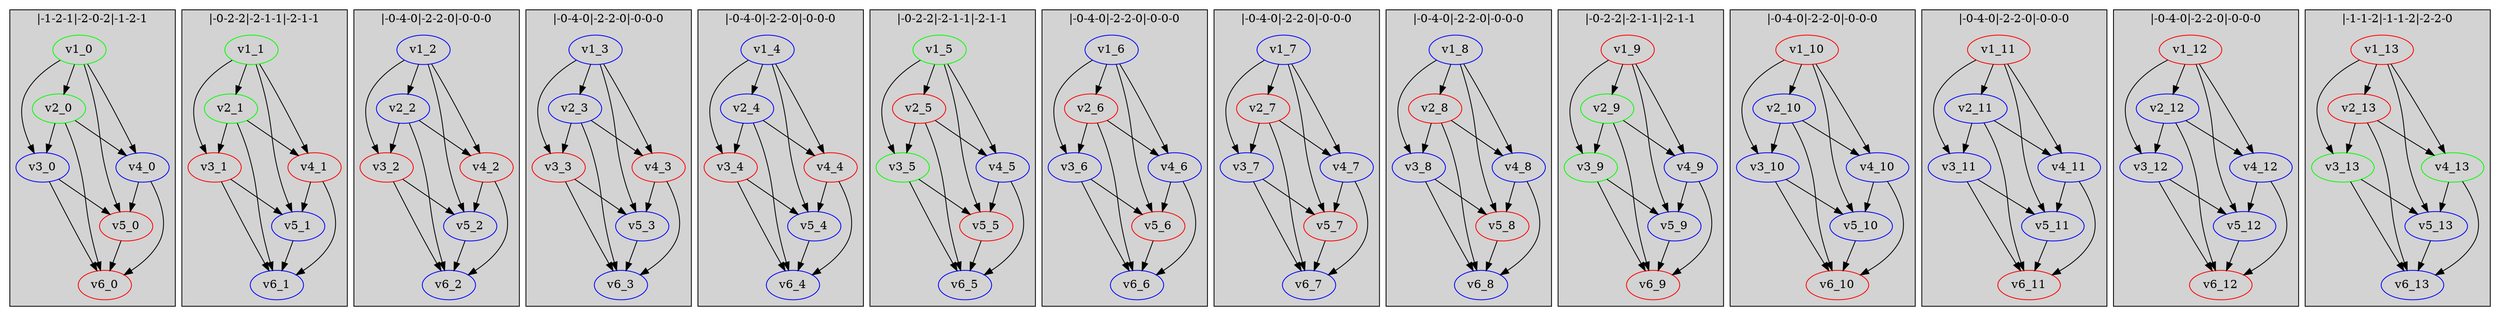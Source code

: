 digraph G {subgraph clusterG0 { style=filled; label = "|-1-2-1|-2-0-2|-1-2-1";v1_0[color = "green"];v2_0[color = "green"];v3_0[color = "blue"];v4_0[color = "blue"];v5_0[color = "red"];v6_0[color = "red"];v1_0 -> v2_0;v1_0 -> v3_0;v1_0 -> v4_0;v1_0 -> v5_0;v2_0 -> v3_0;v2_0 -> v4_0;v2_0 -> v6_0;v3_0 -> v5_0;v3_0 -> v6_0;v4_0 -> v5_0;v4_0 -> v6_0;v5_0 -> v6_0;}subgraph clusterG1 { style=filled; label = "|-0-2-2|-2-1-1|-2-1-1";v1_1[color = "green"];v2_1[color = "green"];v3_1[color = "red"];v4_1[color = "red"];v5_1[color = "blue"];v6_1[color = "blue"];v1_1 -> v2_1;v1_1 -> v3_1;v1_1 -> v4_1;v1_1 -> v5_1;v2_1 -> v3_1;v2_1 -> v4_1;v2_1 -> v6_1;v3_1 -> v5_1;v3_1 -> v6_1;v4_1 -> v5_1;v4_1 -> v6_1;v5_1 -> v6_1;}subgraph clusterG2 { style=filled; label = "|-0-4-0|-2-2-0|-0-0-0";v1_2[color = "blue"];v2_2[color = "blue"];v3_2[color = "red"];v4_2[color = "red"];v5_2[color = "blue"];v6_2[color = "blue"];v1_2 -> v2_2;v1_2 -> v3_2;v1_2 -> v4_2;v1_2 -> v5_2;v2_2 -> v3_2;v2_2 -> v4_2;v2_2 -> v6_2;v3_2 -> v5_2;v3_2 -> v6_2;v4_2 -> v5_2;v4_2 -> v6_2;v5_2 -> v6_2;}subgraph clusterG3 { style=filled; label = "|-0-4-0|-2-2-0|-0-0-0";v1_3[color = "blue"];v2_3[color = "blue"];v3_3[color = "red"];v4_3[color = "red"];v5_3[color = "blue"];v6_3[color = "blue"];v1_3 -> v2_3;v1_3 -> v3_3;v1_3 -> v4_3;v1_3 -> v5_3;v2_3 -> v3_3;v2_3 -> v4_3;v2_3 -> v6_3;v3_3 -> v5_3;v3_3 -> v6_3;v4_3 -> v5_3;v4_3 -> v6_3;v5_3 -> v6_3;}subgraph clusterG4 { style=filled; label = "|-0-4-0|-2-2-0|-0-0-0";v1_4[color = "blue"];v2_4[color = "blue"];v3_4[color = "red"];v4_4[color = "red"];v5_4[color = "blue"];v6_4[color = "blue"];v1_4 -> v2_4;v1_4 -> v3_4;v1_4 -> v4_4;v1_4 -> v5_4;v2_4 -> v3_4;v2_4 -> v4_4;v2_4 -> v6_4;v3_4 -> v5_4;v3_4 -> v6_4;v4_4 -> v5_4;v4_4 -> v6_4;v5_4 -> v6_4;}subgraph clusterG5 { style=filled; label = "|-0-2-2|-2-1-1|-2-1-1";v1_5[color = "green"];v2_5[color = "red"];v3_5[color = "green"];v4_5[color = "blue"];v5_5[color = "red"];v6_5[color = "blue"];v1_5 -> v2_5;v1_5 -> v3_5;v1_5 -> v4_5;v1_5 -> v5_5;v2_5 -> v3_5;v2_5 -> v4_5;v2_5 -> v6_5;v3_5 -> v5_5;v3_5 -> v6_5;v4_5 -> v5_5;v4_5 -> v6_5;v5_5 -> v6_5;}subgraph clusterG6 { style=filled; label = "|-0-4-0|-2-2-0|-0-0-0";v1_6[color = "blue"];v2_6[color = "red"];v3_6[color = "blue"];v4_6[color = "blue"];v5_6[color = "red"];v6_6[color = "blue"];v1_6 -> v2_6;v1_6 -> v3_6;v1_6 -> v4_6;v1_6 -> v5_6;v2_6 -> v3_6;v2_6 -> v4_6;v2_6 -> v6_6;v3_6 -> v5_6;v3_6 -> v6_6;v4_6 -> v5_6;v4_6 -> v6_6;v5_6 -> v6_6;}subgraph clusterG7 { style=filled; label = "|-0-4-0|-2-2-0|-0-0-0";v1_7[color = "blue"];v2_7[color = "red"];v3_7[color = "blue"];v4_7[color = "blue"];v5_7[color = "red"];v6_7[color = "blue"];v1_7 -> v2_7;v1_7 -> v3_7;v1_7 -> v4_7;v1_7 -> v5_7;v2_7 -> v3_7;v2_7 -> v4_7;v2_7 -> v6_7;v3_7 -> v5_7;v3_7 -> v6_7;v4_7 -> v5_7;v4_7 -> v6_7;v5_7 -> v6_7;}subgraph clusterG8 { style=filled; label = "|-0-4-0|-2-2-0|-0-0-0";v1_8[color = "blue"];v2_8[color = "red"];v3_8[color = "blue"];v4_8[color = "blue"];v5_8[color = "red"];v6_8[color = "blue"];v1_8 -> v2_8;v1_8 -> v3_8;v1_8 -> v4_8;v1_8 -> v5_8;v2_8 -> v3_8;v2_8 -> v4_8;v2_8 -> v6_8;v3_8 -> v5_8;v3_8 -> v6_8;v4_8 -> v5_8;v4_8 -> v6_8;v5_8 -> v6_8;}subgraph clusterG9 { style=filled; label = "|-0-2-2|-2-1-1|-2-1-1";v1_9[color = "red"];v2_9[color = "green"];v3_9[color = "green"];v4_9[color = "blue"];v5_9[color = "blue"];v6_9[color = "red"];v1_9 -> v2_9;v1_9 -> v3_9;v1_9 -> v4_9;v1_9 -> v5_9;v2_9 -> v3_9;v2_9 -> v4_9;v2_9 -> v6_9;v3_9 -> v5_9;v3_9 -> v6_9;v4_9 -> v5_9;v4_9 -> v6_9;v5_9 -> v6_9;}subgraph clusterG10 { style=filled; label = "|-0-4-0|-2-2-0|-0-0-0";v1_10[color = "red"];v2_10[color = "blue"];v3_10[color = "blue"];v4_10[color = "blue"];v5_10[color = "blue"];v6_10[color = "red"];v1_10 -> v2_10;v1_10 -> v3_10;v1_10 -> v4_10;v1_10 -> v5_10;v2_10 -> v3_10;v2_10 -> v4_10;v2_10 -> v6_10;v3_10 -> v5_10;v3_10 -> v6_10;v4_10 -> v5_10;v4_10 -> v6_10;v5_10 -> v6_10;}subgraph clusterG11 { style=filled; label = "|-0-4-0|-2-2-0|-0-0-0";v1_11[color = "red"];v2_11[color = "blue"];v3_11[color = "blue"];v4_11[color = "blue"];v5_11[color = "blue"];v6_11[color = "red"];v1_11 -> v2_11;v1_11 -> v3_11;v1_11 -> v4_11;v1_11 -> v5_11;v2_11 -> v3_11;v2_11 -> v4_11;v2_11 -> v6_11;v3_11 -> v5_11;v3_11 -> v6_11;v4_11 -> v5_11;v4_11 -> v6_11;v5_11 -> v6_11;}subgraph clusterG12 { style=filled; label = "|-0-4-0|-2-2-0|-0-0-0";v1_12[color = "red"];v2_12[color = "blue"];v3_12[color = "blue"];v4_12[color = "blue"];v5_12[color = "blue"];v6_12[color = "red"];v1_12 -> v2_12;v1_12 -> v3_12;v1_12 -> v4_12;v1_12 -> v5_12;v2_12 -> v3_12;v2_12 -> v4_12;v2_12 -> v6_12;v3_12 -> v5_12;v3_12 -> v6_12;v4_12 -> v5_12;v4_12 -> v6_12;v5_12 -> v6_12;}subgraph clusterG13 { style=filled; label = "|-1-1-2|-1-1-2|-2-2-0";v1_13[color = "red"];v2_13[color = "red"];v3_13[color = "green"];v4_13[color = "green"];v5_13[color = "blue"];v6_13[color = "blue"];v1_13 -> v2_13;v1_13 -> v3_13;v1_13 -> v4_13;v1_13 -> v5_13;v2_13 -> v3_13;v2_13 -> v4_13;v2_13 -> v6_13;v3_13 -> v5_13;v3_13 -> v6_13;v4_13 -> v5_13;v4_13 -> v6_13;v5_13 -> v6_13;}}